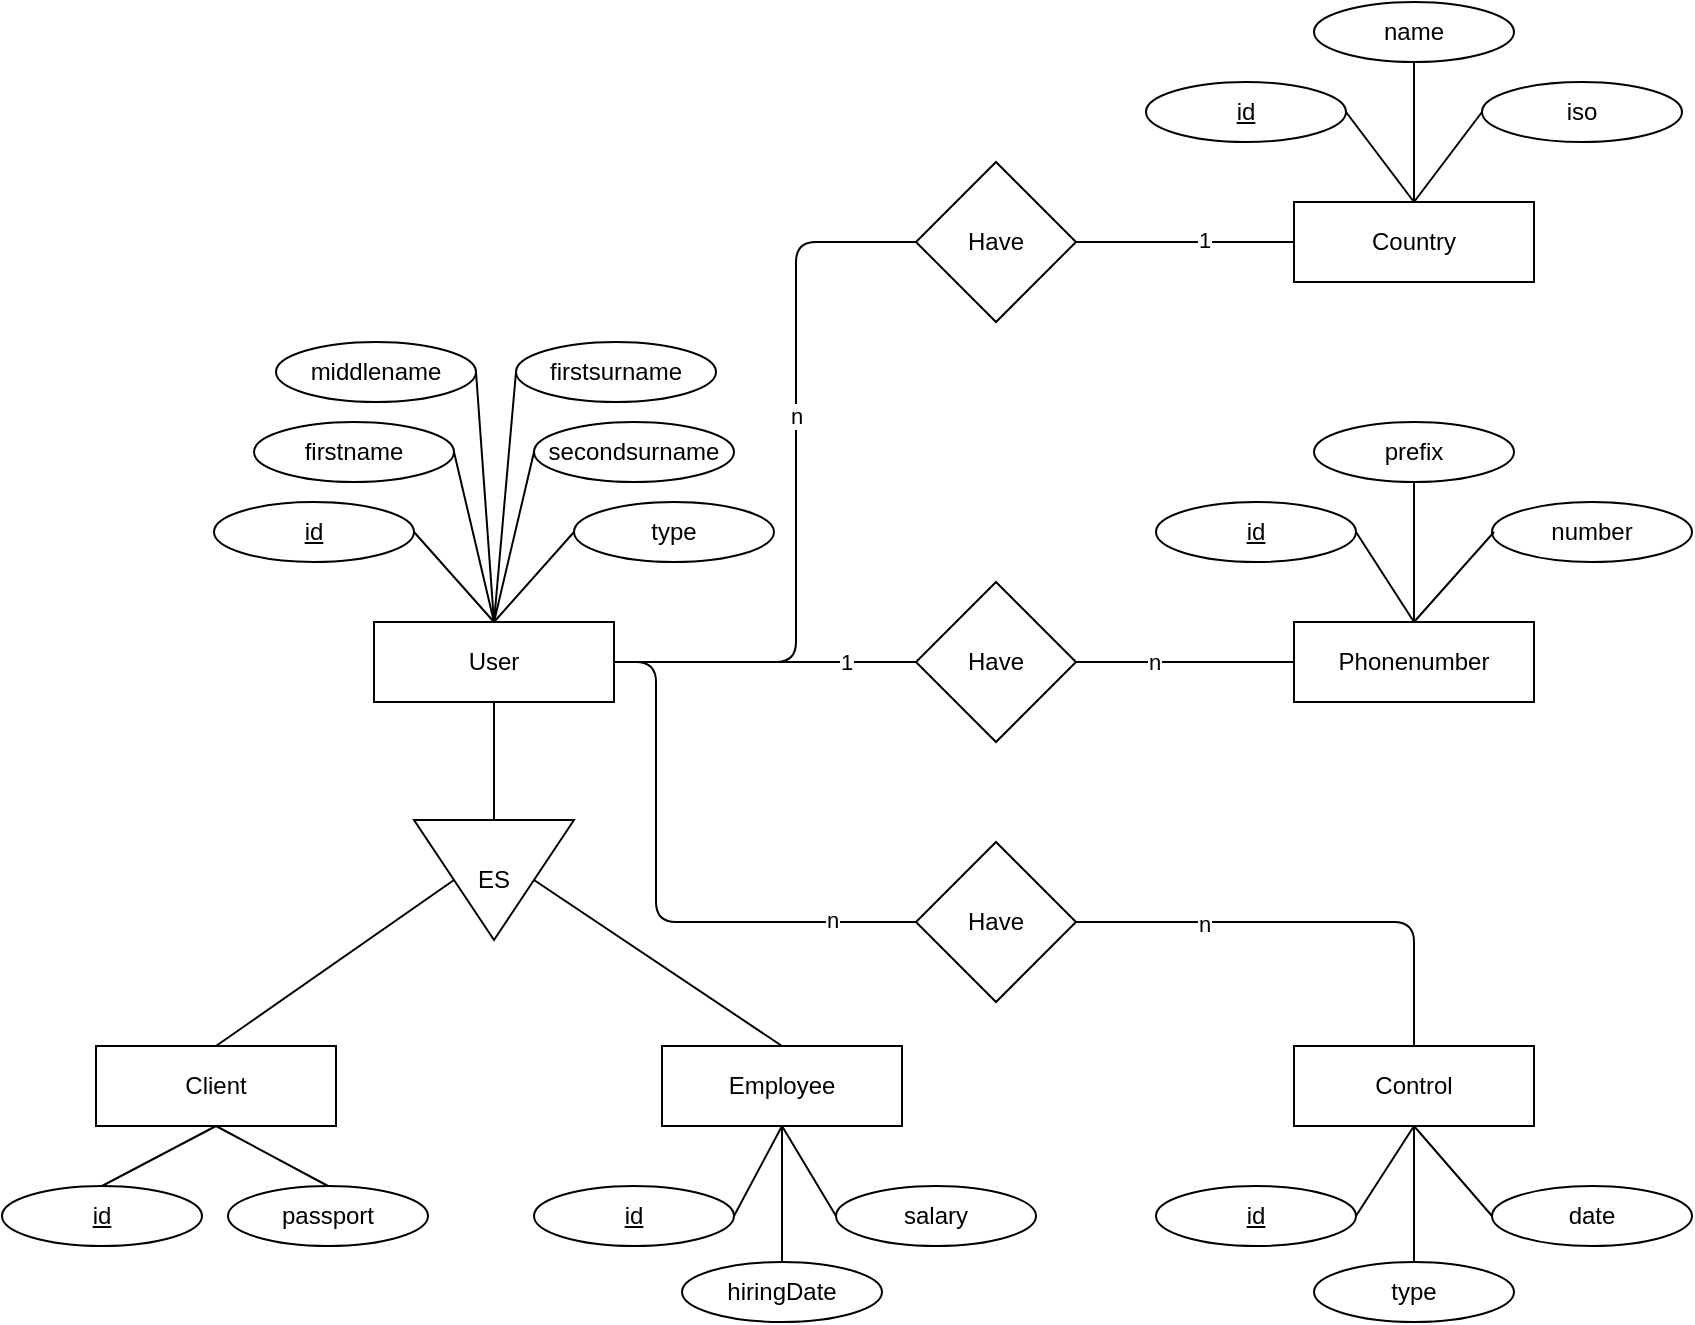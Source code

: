 <mxfile version="14.6.13" type="device"><diagram id="Wq0CHLYfJIVre40bN7Jn" name="Page-1"><mxGraphModel dx="1422" dy="822" grid="1" gridSize="10" guides="1" tooltips="1" connect="1" arrows="1" fold="1" page="1" pageScale="1" pageWidth="850" pageHeight="1100" math="0" shadow="0"><root><mxCell id="0"/><mxCell id="1" parent="0"/><mxCell id="gQcY6GeEsv4cqj9o24mt-2" value="&lt;u&gt;id&lt;/u&gt;" style="ellipse;whiteSpace=wrap;html=1;" parent="1" vertex="1"><mxGeometry x="109" y="260" width="100" height="30" as="geometry"/></mxCell><mxCell id="gQcY6GeEsv4cqj9o24mt-3" value="User" style="rounded=0;whiteSpace=wrap;html=1;" parent="1" vertex="1"><mxGeometry x="189" y="320" width="120" height="40" as="geometry"/></mxCell><mxCell id="gQcY6GeEsv4cqj9o24mt-4" value="firstname" style="ellipse;whiteSpace=wrap;html=1;" parent="1" vertex="1"><mxGeometry x="129" y="220" width="100" height="30" as="geometry"/></mxCell><mxCell id="gQcY6GeEsv4cqj9o24mt-5" value="middlename" style="ellipse;whiteSpace=wrap;html=1;" parent="1" vertex="1"><mxGeometry x="140" y="180" width="100" height="30" as="geometry"/></mxCell><mxCell id="gQcY6GeEsv4cqj9o24mt-6" value="type" style="ellipse;whiteSpace=wrap;html=1;" parent="1" vertex="1"><mxGeometry x="289" y="260" width="100" height="30" as="geometry"/></mxCell><mxCell id="gQcY6GeEsv4cqj9o24mt-7" value="Phonenumber" style="rounded=0;whiteSpace=wrap;html=1;" parent="1" vertex="1"><mxGeometry x="649" y="320" width="120" height="40" as="geometry"/></mxCell><mxCell id="gQcY6GeEsv4cqj9o24mt-8" value="&lt;u&gt;id&lt;/u&gt;" style="ellipse;whiteSpace=wrap;html=1;" parent="1" vertex="1"><mxGeometry x="580" y="260" width="100" height="30" as="geometry"/></mxCell><mxCell id="gQcY6GeEsv4cqj9o24mt-9" value="prefix" style="ellipse;whiteSpace=wrap;html=1;" parent="1" vertex="1"><mxGeometry x="659" y="220" width="100" height="30" as="geometry"/></mxCell><mxCell id="gQcY6GeEsv4cqj9o24mt-10" value="number" style="ellipse;whiteSpace=wrap;html=1;" parent="1" vertex="1"><mxGeometry x="748" y="260" width="100" height="30" as="geometry"/></mxCell><mxCell id="gQcY6GeEsv4cqj9o24mt-11" value="" style="endArrow=none;html=1;entryX=0.5;entryY=1;entryDx=0;entryDy=0;exitX=0.5;exitY=0;exitDx=0;exitDy=0;" parent="1" source="gQcY6GeEsv4cqj9o24mt-7" target="gQcY6GeEsv4cqj9o24mt-9" edge="1"><mxGeometry width="50" height="50" relative="1" as="geometry"><mxPoint x="769" y="450" as="sourcePoint"/><mxPoint x="819" y="400" as="targetPoint"/></mxGeometry></mxCell><mxCell id="gQcY6GeEsv4cqj9o24mt-12" value="" style="endArrow=none;html=1;entryX=1;entryY=0.5;entryDx=0;entryDy=0;exitX=0.5;exitY=0;exitDx=0;exitDy=0;" parent="1" source="gQcY6GeEsv4cqj9o24mt-7" target="gQcY6GeEsv4cqj9o24mt-8" edge="1"><mxGeometry width="50" height="50" relative="1" as="geometry"><mxPoint x="769" y="450" as="sourcePoint"/><mxPoint x="819" y="400" as="targetPoint"/></mxGeometry></mxCell><mxCell id="gQcY6GeEsv4cqj9o24mt-13" value="" style="endArrow=none;html=1;entryX=0;entryY=0.5;entryDx=0;entryDy=0;exitX=0.5;exitY=0;exitDx=0;exitDy=0;" parent="1" source="gQcY6GeEsv4cqj9o24mt-7" edge="1"><mxGeometry width="50" height="50" relative="1" as="geometry"><mxPoint x="769" y="450" as="sourcePoint"/><mxPoint x="749" y="275" as="targetPoint"/></mxGeometry></mxCell><mxCell id="gQcY6GeEsv4cqj9o24mt-14" value="" style="endArrow=none;html=1;entryX=1;entryY=0.5;entryDx=0;entryDy=0;exitX=0.5;exitY=0;exitDx=0;exitDy=0;" parent="1" source="gQcY6GeEsv4cqj9o24mt-3" target="gQcY6GeEsv4cqj9o24mt-5" edge="1"><mxGeometry width="50" height="50" relative="1" as="geometry"><mxPoint x="579" y="450" as="sourcePoint"/><mxPoint x="629" y="400" as="targetPoint"/></mxGeometry></mxCell><mxCell id="gQcY6GeEsv4cqj9o24mt-16" value="" style="endArrow=none;html=1;entryX=1;entryY=0.5;entryDx=0;entryDy=0;exitX=0.5;exitY=0;exitDx=0;exitDy=0;" parent="1" source="gQcY6GeEsv4cqj9o24mt-3" target="gQcY6GeEsv4cqj9o24mt-4" edge="1"><mxGeometry width="50" height="50" relative="1" as="geometry"><mxPoint x="579" y="450" as="sourcePoint"/><mxPoint x="629" y="400" as="targetPoint"/></mxGeometry></mxCell><mxCell id="gQcY6GeEsv4cqj9o24mt-18" value="" style="endArrow=none;html=1;entryX=0;entryY=0.5;entryDx=0;entryDy=0;exitX=0.5;exitY=0;exitDx=0;exitDy=0;" parent="1" source="gQcY6GeEsv4cqj9o24mt-3" target="gQcY6GeEsv4cqj9o24mt-6" edge="1"><mxGeometry width="50" height="50" relative="1" as="geometry"><mxPoint x="579" y="450" as="sourcePoint"/><mxPoint x="629" y="400" as="targetPoint"/></mxGeometry></mxCell><mxCell id="gQcY6GeEsv4cqj9o24mt-19" value="" style="endArrow=none;html=1;entryX=1;entryY=0.5;entryDx=0;entryDy=0;exitX=0.5;exitY=0;exitDx=0;exitDy=0;" parent="1" source="gQcY6GeEsv4cqj9o24mt-3" target="gQcY6GeEsv4cqj9o24mt-2" edge="1"><mxGeometry width="50" height="50" relative="1" as="geometry"><mxPoint x="579" y="450" as="sourcePoint"/><mxPoint x="629" y="400" as="targetPoint"/></mxGeometry></mxCell><mxCell id="gQcY6GeEsv4cqj9o24mt-26" value="ES" style="triangle;whiteSpace=wrap;html=1;direction=south;" parent="1" vertex="1"><mxGeometry x="209" y="419" width="80" height="60" as="geometry"/></mxCell><mxCell id="gQcY6GeEsv4cqj9o24mt-27" value="" style="endArrow=none;html=1;entryX=0.5;entryY=1;entryDx=0;entryDy=0;exitX=0;exitY=0.5;exitDx=0;exitDy=0;" parent="1" source="gQcY6GeEsv4cqj9o24mt-26" target="gQcY6GeEsv4cqj9o24mt-3" edge="1"><mxGeometry width="50" height="50" relative="1" as="geometry"><mxPoint x="579" y="450" as="sourcePoint"/><mxPoint x="629" y="400" as="targetPoint"/></mxGeometry></mxCell><mxCell id="gQcY6GeEsv4cqj9o24mt-28" value="Client" style="rounded=0;whiteSpace=wrap;html=1;" parent="1" vertex="1"><mxGeometry x="50" y="532" width="120" height="40" as="geometry"/></mxCell><mxCell id="gQcY6GeEsv4cqj9o24mt-29" value="Employee" style="rounded=0;whiteSpace=wrap;html=1;" parent="1" vertex="1"><mxGeometry x="333" y="532" width="120" height="40" as="geometry"/></mxCell><mxCell id="gQcY6GeEsv4cqj9o24mt-30" value="" style="endArrow=none;html=1;exitX=0.5;exitY=0;exitDx=0;exitDy=0;entryX=0.5;entryY=0;entryDx=0;entryDy=0;" parent="1" source="gQcY6GeEsv4cqj9o24mt-26" target="gQcY6GeEsv4cqj9o24mt-29" edge="1"><mxGeometry width="50" height="50" relative="1" as="geometry"><mxPoint x="579" y="450" as="sourcePoint"/><mxPoint x="629" y="400" as="targetPoint"/></mxGeometry></mxCell><mxCell id="gQcY6GeEsv4cqj9o24mt-31" value="" style="endArrow=none;html=1;entryX=0.5;entryY=1;entryDx=0;entryDy=0;exitX=0.5;exitY=0;exitDx=0;exitDy=0;" parent="1" source="gQcY6GeEsv4cqj9o24mt-28" target="gQcY6GeEsv4cqj9o24mt-26" edge="1"><mxGeometry width="50" height="50" relative="1" as="geometry"><mxPoint x="579" y="450" as="sourcePoint"/><mxPoint x="629" y="400" as="targetPoint"/></mxGeometry></mxCell><mxCell id="gQcY6GeEsv4cqj9o24mt-32" value="&lt;u&gt;id&lt;/u&gt;" style="ellipse;whiteSpace=wrap;html=1;" parent="1" vertex="1"><mxGeometry x="3" y="602" width="100" height="30" as="geometry"/></mxCell><mxCell id="gQcY6GeEsv4cqj9o24mt-33" value="passport" style="ellipse;whiteSpace=wrap;html=1;" parent="1" vertex="1"><mxGeometry x="116" y="602" width="100" height="30" as="geometry"/></mxCell><mxCell id="gQcY6GeEsv4cqj9o24mt-34" value="" style="endArrow=none;html=1;exitX=0.5;exitY=0;exitDx=0;exitDy=0;entryX=0.5;entryY=1;entryDx=0;entryDy=0;" parent="1" source="gQcY6GeEsv4cqj9o24mt-33" target="gQcY6GeEsv4cqj9o24mt-28" edge="1"><mxGeometry width="50" height="50" relative="1" as="geometry"><mxPoint x="540" y="412" as="sourcePoint"/><mxPoint x="590" y="362" as="targetPoint"/></mxGeometry></mxCell><mxCell id="gQcY6GeEsv4cqj9o24mt-35" value="" style="endArrow=none;html=1;exitX=0.5;exitY=0;exitDx=0;exitDy=0;" parent="1" source="gQcY6GeEsv4cqj9o24mt-32" edge="1"><mxGeometry width="50" height="50" relative="1" as="geometry"><mxPoint x="540" y="412" as="sourcePoint"/><mxPoint x="110" y="572" as="targetPoint"/></mxGeometry></mxCell><mxCell id="gQcY6GeEsv4cqj9o24mt-36" value="&lt;u&gt;id&lt;/u&gt;" style="ellipse;whiteSpace=wrap;html=1;" parent="1" vertex="1"><mxGeometry x="269" y="602" width="100" height="30" as="geometry"/></mxCell><mxCell id="gQcY6GeEsv4cqj9o24mt-37" value="salary" style="ellipse;whiteSpace=wrap;html=1;" parent="1" vertex="1"><mxGeometry x="420" y="602" width="100" height="30" as="geometry"/></mxCell><mxCell id="gQcY6GeEsv4cqj9o24mt-38" value="hiringDate" style="ellipse;whiteSpace=wrap;html=1;" parent="1" vertex="1"><mxGeometry x="343" y="640" width="100" height="30" as="geometry"/></mxCell><mxCell id="gQcY6GeEsv4cqj9o24mt-39" value="" style="endArrow=none;html=1;exitX=0.5;exitY=1;exitDx=0;exitDy=0;entryX=1;entryY=0.5;entryDx=0;entryDy=0;" parent="1" source="gQcY6GeEsv4cqj9o24mt-29" target="gQcY6GeEsv4cqj9o24mt-36" edge="1"><mxGeometry width="50" height="50" relative="1" as="geometry"><mxPoint x="520" y="450" as="sourcePoint"/><mxPoint x="570" y="400" as="targetPoint"/></mxGeometry></mxCell><mxCell id="gQcY6GeEsv4cqj9o24mt-40" value="" style="endArrow=none;html=1;exitX=0.5;exitY=1;exitDx=0;exitDy=0;entryX=0;entryY=0.5;entryDx=0;entryDy=0;" parent="1" source="gQcY6GeEsv4cqj9o24mt-29" target="gQcY6GeEsv4cqj9o24mt-37" edge="1"><mxGeometry width="50" height="50" relative="1" as="geometry"><mxPoint x="520" y="450" as="sourcePoint"/><mxPoint x="570" y="400" as="targetPoint"/></mxGeometry></mxCell><mxCell id="gQcY6GeEsv4cqj9o24mt-41" value="" style="endArrow=none;html=1;exitX=0.5;exitY=1;exitDx=0;exitDy=0;entryX=0.5;entryY=0;entryDx=0;entryDy=0;" parent="1" source="gQcY6GeEsv4cqj9o24mt-29" target="gQcY6GeEsv4cqj9o24mt-38" edge="1"><mxGeometry width="50" height="50" relative="1" as="geometry"><mxPoint x="520" y="450" as="sourcePoint"/><mxPoint x="570" y="400" as="targetPoint"/></mxGeometry></mxCell><mxCell id="gQcY6GeEsv4cqj9o24mt-42" value="secondsurname" style="ellipse;whiteSpace=wrap;html=1;" parent="1" vertex="1"><mxGeometry x="269" y="220" width="100" height="30" as="geometry"/></mxCell><mxCell id="gQcY6GeEsv4cqj9o24mt-43" value="" style="endArrow=none;html=1;entryX=0;entryY=0.5;entryDx=0;entryDy=0;exitX=0.5;exitY=0;exitDx=0;exitDy=0;" parent="1" source="gQcY6GeEsv4cqj9o24mt-3" target="gQcY6GeEsv4cqj9o24mt-42" edge="1"><mxGeometry width="50" height="50" relative="1" as="geometry"><mxPoint x="520" y="450" as="sourcePoint"/><mxPoint x="570" y="400" as="targetPoint"/></mxGeometry></mxCell><mxCell id="gQcY6GeEsv4cqj9o24mt-44" value="firstsurname" style="ellipse;whiteSpace=wrap;html=1;" parent="1" vertex="1"><mxGeometry x="260" y="180" width="100" height="30" as="geometry"/></mxCell><mxCell id="Lnd-TE6-jVAw9PYNV90m-1" value="Have" style="rhombus;whiteSpace=wrap;html=1;" vertex="1" parent="1"><mxGeometry x="460" y="300" width="80" height="80" as="geometry"/></mxCell><mxCell id="Lnd-TE6-jVAw9PYNV90m-2" value="" style="endArrow=none;html=1;entryX=0;entryY=0.5;entryDx=0;entryDy=0;exitX=1;exitY=0.5;exitDx=0;exitDy=0;" edge="1" parent="1" source="Lnd-TE6-jVAw9PYNV90m-1" target="gQcY6GeEsv4cqj9o24mt-7"><mxGeometry width="50" height="50" relative="1" as="geometry"><mxPoint x="603" y="340" as="sourcePoint"/><mxPoint x="724" y="400" as="targetPoint"/></mxGeometry></mxCell><mxCell id="Lnd-TE6-jVAw9PYNV90m-4" value="n" style="edgeLabel;html=1;align=center;verticalAlign=middle;resizable=0;points=[];" vertex="1" connectable="0" parent="Lnd-TE6-jVAw9PYNV90m-2"><mxGeometry x="-0.211" y="-2" relative="1" as="geometry"><mxPoint x="-4" y="-2" as="offset"/></mxGeometry></mxCell><mxCell id="Lnd-TE6-jVAw9PYNV90m-3" value="" style="endArrow=none;html=1;entryX=1;entryY=0.5;entryDx=0;entryDy=0;exitX=0;exitY=0.5;exitDx=0;exitDy=0;" edge="1" parent="1" source="Lnd-TE6-jVAw9PYNV90m-1" target="gQcY6GeEsv4cqj9o24mt-3"><mxGeometry width="50" height="50" relative="1" as="geometry"><mxPoint x="570" y="450" as="sourcePoint"/><mxPoint x="620" y="400" as="targetPoint"/></mxGeometry></mxCell><mxCell id="Lnd-TE6-jVAw9PYNV90m-5" value="1" style="edgeLabel;html=1;align=center;verticalAlign=middle;resizable=0;points=[];" vertex="1" connectable="0" parent="Lnd-TE6-jVAw9PYNV90m-3"><mxGeometry x="0.287" relative="1" as="geometry"><mxPoint x="62" as="offset"/></mxGeometry></mxCell><mxCell id="Lnd-TE6-jVAw9PYNV90m-6" value="Control" style="rounded=0;whiteSpace=wrap;html=1;" vertex="1" parent="1"><mxGeometry x="649" y="532" width="120" height="40" as="geometry"/></mxCell><mxCell id="Lnd-TE6-jVAw9PYNV90m-7" value="Have" style="rhombus;whiteSpace=wrap;html=1;" vertex="1" parent="1"><mxGeometry x="460" y="430" width="80" height="80" as="geometry"/></mxCell><mxCell id="Lnd-TE6-jVAw9PYNV90m-8" value="" style="endArrow=none;html=1;exitX=1;exitY=0.5;exitDx=0;exitDy=0;entryX=0.5;entryY=0;entryDx=0;entryDy=0;" edge="1" parent="1" source="Lnd-TE6-jVAw9PYNV90m-7" target="Lnd-TE6-jVAw9PYNV90m-6"><mxGeometry width="50" height="50" relative="1" as="geometry"><mxPoint x="570" y="450" as="sourcePoint"/><mxPoint x="620" y="400" as="targetPoint"/><Array as="points"><mxPoint x="709" y="470"/></Array></mxGeometry></mxCell><mxCell id="Lnd-TE6-jVAw9PYNV90m-16" value="n" style="edgeLabel;html=1;align=center;verticalAlign=middle;resizable=0;points=[];" vertex="1" connectable="0" parent="Lnd-TE6-jVAw9PYNV90m-8"><mxGeometry x="-0.446" y="-1" relative="1" as="geometry"><mxPoint as="offset"/></mxGeometry></mxCell><mxCell id="Lnd-TE6-jVAw9PYNV90m-9" value="" style="endArrow=none;html=1;entryX=1;entryY=0.5;entryDx=0;entryDy=0;exitX=0;exitY=0.5;exitDx=0;exitDy=0;" edge="1" parent="1" source="Lnd-TE6-jVAw9PYNV90m-7" target="gQcY6GeEsv4cqj9o24mt-3"><mxGeometry width="50" height="50" relative="1" as="geometry"><mxPoint x="570" y="450" as="sourcePoint"/><mxPoint x="620" y="400" as="targetPoint"/><Array as="points"><mxPoint x="330" y="470"/><mxPoint x="330" y="340"/></Array></mxGeometry></mxCell><mxCell id="Lnd-TE6-jVAw9PYNV90m-17" value="n" style="edgeLabel;html=1;align=center;verticalAlign=middle;resizable=0;points=[];" vertex="1" connectable="0" parent="Lnd-TE6-jVAw9PYNV90m-9"><mxGeometry x="-0.701" y="-1" relative="1" as="geometry"><mxPoint as="offset"/></mxGeometry></mxCell><mxCell id="Lnd-TE6-jVAw9PYNV90m-10" value="&lt;u&gt;id&lt;/u&gt;" style="ellipse;whiteSpace=wrap;html=1;" vertex="1" parent="1"><mxGeometry x="580" y="602" width="100" height="30" as="geometry"/></mxCell><mxCell id="Lnd-TE6-jVAw9PYNV90m-11" value="date" style="ellipse;whiteSpace=wrap;html=1;" vertex="1" parent="1"><mxGeometry x="748" y="602" width="100" height="30" as="geometry"/></mxCell><mxCell id="Lnd-TE6-jVAw9PYNV90m-12" value="" style="endArrow=none;html=1;entryX=0.5;entryY=1;entryDx=0;entryDy=0;exitX=1;exitY=0.5;exitDx=0;exitDy=0;" edge="1" parent="1" source="Lnd-TE6-jVAw9PYNV90m-10" target="Lnd-TE6-jVAw9PYNV90m-6"><mxGeometry width="50" height="50" relative="1" as="geometry"><mxPoint x="570" y="450" as="sourcePoint"/><mxPoint x="620" y="400" as="targetPoint"/></mxGeometry></mxCell><mxCell id="Lnd-TE6-jVAw9PYNV90m-13" value="" style="endArrow=none;html=1;entryX=0;entryY=0.5;entryDx=0;entryDy=0;exitX=0.5;exitY=1;exitDx=0;exitDy=0;" edge="1" parent="1" source="Lnd-TE6-jVAw9PYNV90m-6" target="Lnd-TE6-jVAw9PYNV90m-11"><mxGeometry width="50" height="50" relative="1" as="geometry"><mxPoint x="570" y="450" as="sourcePoint"/><mxPoint x="620" y="400" as="targetPoint"/></mxGeometry></mxCell><mxCell id="Lnd-TE6-jVAw9PYNV90m-14" value="type" style="ellipse;whiteSpace=wrap;html=1;" vertex="1" parent="1"><mxGeometry x="659" y="640" width="100" height="30" as="geometry"/></mxCell><mxCell id="Lnd-TE6-jVAw9PYNV90m-15" value="" style="endArrow=none;html=1;entryX=0.5;entryY=1;entryDx=0;entryDy=0;exitX=0.5;exitY=0;exitDx=0;exitDy=0;" edge="1" parent="1" source="Lnd-TE6-jVAw9PYNV90m-14" target="Lnd-TE6-jVAw9PYNV90m-6"><mxGeometry width="50" height="50" relative="1" as="geometry"><mxPoint x="570" y="450" as="sourcePoint"/><mxPoint x="620" y="400" as="targetPoint"/></mxGeometry></mxCell><mxCell id="Lnd-TE6-jVAw9PYNV90m-18" value="" style="endArrow=none;html=1;entryX=0.5;entryY=0;entryDx=0;entryDy=0;exitX=0;exitY=0.5;exitDx=0;exitDy=0;" edge="1" parent="1" source="gQcY6GeEsv4cqj9o24mt-44" target="gQcY6GeEsv4cqj9o24mt-3"><mxGeometry width="50" height="50" relative="1" as="geometry"><mxPoint x="570" y="450" as="sourcePoint"/><mxPoint x="620" y="400" as="targetPoint"/></mxGeometry></mxCell><mxCell id="Lnd-TE6-jVAw9PYNV90m-19" value="Country" style="rounded=0;whiteSpace=wrap;html=1;" vertex="1" parent="1"><mxGeometry x="649" y="110" width="120" height="40" as="geometry"/></mxCell><mxCell id="Lnd-TE6-jVAw9PYNV90m-20" value="Have" style="rhombus;whiteSpace=wrap;html=1;" vertex="1" parent="1"><mxGeometry x="460" y="90" width="80" height="80" as="geometry"/></mxCell><mxCell id="Lnd-TE6-jVAw9PYNV90m-21" value="" style="endArrow=none;html=1;entryX=0;entryY=0.5;entryDx=0;entryDy=0;exitX=1;exitY=0.5;exitDx=0;exitDy=0;" edge="1" parent="1" source="Lnd-TE6-jVAw9PYNV90m-20" target="Lnd-TE6-jVAw9PYNV90m-19"><mxGeometry width="50" height="50" relative="1" as="geometry"><mxPoint x="570" y="450" as="sourcePoint"/><mxPoint x="620" y="400" as="targetPoint"/></mxGeometry></mxCell><mxCell id="Lnd-TE6-jVAw9PYNV90m-29" value="1" style="edgeLabel;html=1;align=center;verticalAlign=middle;resizable=0;points=[];" vertex="1" connectable="0" parent="Lnd-TE6-jVAw9PYNV90m-21"><mxGeometry x="0.174" y="1" relative="1" as="geometry"><mxPoint as="offset"/></mxGeometry></mxCell><mxCell id="Lnd-TE6-jVAw9PYNV90m-22" value="&lt;u&gt;id&lt;/u&gt;" style="ellipse;whiteSpace=wrap;html=1;" vertex="1" parent="1"><mxGeometry x="575" y="50" width="100" height="30" as="geometry"/></mxCell><mxCell id="Lnd-TE6-jVAw9PYNV90m-23" value="name" style="ellipse;whiteSpace=wrap;html=1;" vertex="1" parent="1"><mxGeometry x="659" y="10" width="100" height="30" as="geometry"/></mxCell><mxCell id="Lnd-TE6-jVAw9PYNV90m-24" value="iso" style="ellipse;whiteSpace=wrap;html=1;" vertex="1" parent="1"><mxGeometry x="743" y="50" width="100" height="30" as="geometry"/></mxCell><mxCell id="Lnd-TE6-jVAw9PYNV90m-25" value="" style="endArrow=none;html=1;entryX=0.5;entryY=1;entryDx=0;entryDy=0;exitX=0.5;exitY=0;exitDx=0;exitDy=0;" edge="1" parent="1" source="Lnd-TE6-jVAw9PYNV90m-19" target="Lnd-TE6-jVAw9PYNV90m-23"><mxGeometry width="50" height="50" relative="1" as="geometry"><mxPoint x="570" y="450" as="sourcePoint"/><mxPoint x="620" y="400" as="targetPoint"/></mxGeometry></mxCell><mxCell id="Lnd-TE6-jVAw9PYNV90m-26" value="" style="endArrow=none;html=1;entryX=1;entryY=0.5;entryDx=0;entryDy=0;exitX=0.5;exitY=0;exitDx=0;exitDy=0;" edge="1" parent="1" source="Lnd-TE6-jVAw9PYNV90m-19" target="Lnd-TE6-jVAw9PYNV90m-22"><mxGeometry width="50" height="50" relative="1" as="geometry"><mxPoint x="570" y="450" as="sourcePoint"/><mxPoint x="620" y="400" as="targetPoint"/></mxGeometry></mxCell><mxCell id="Lnd-TE6-jVAw9PYNV90m-27" value="" style="endArrow=none;html=1;entryX=0;entryY=0.5;entryDx=0;entryDy=0;exitX=0.5;exitY=0;exitDx=0;exitDy=0;" edge="1" parent="1" source="Lnd-TE6-jVAw9PYNV90m-19" target="Lnd-TE6-jVAw9PYNV90m-24"><mxGeometry width="50" height="50" relative="1" as="geometry"><mxPoint x="570" y="450" as="sourcePoint"/><mxPoint x="620" y="400" as="targetPoint"/></mxGeometry></mxCell><mxCell id="Lnd-TE6-jVAw9PYNV90m-28" value="" style="endArrow=none;html=1;entryX=0;entryY=0.5;entryDx=0;entryDy=0;exitX=1;exitY=0.5;exitDx=0;exitDy=0;" edge="1" parent="1" source="gQcY6GeEsv4cqj9o24mt-3" target="Lnd-TE6-jVAw9PYNV90m-20"><mxGeometry width="50" height="50" relative="1" as="geometry"><mxPoint x="570" y="450" as="sourcePoint"/><mxPoint x="620" y="400" as="targetPoint"/><Array as="points"><mxPoint x="400" y="340"/><mxPoint x="400" y="130"/></Array></mxGeometry></mxCell><mxCell id="Lnd-TE6-jVAw9PYNV90m-32" value="n" style="edgeLabel;html=1;align=center;verticalAlign=middle;resizable=0;points=[];" vertex="1" connectable="0" parent="Lnd-TE6-jVAw9PYNV90m-28"><mxGeometry x="0.186" relative="1" as="geometry"><mxPoint as="offset"/></mxGeometry></mxCell></root></mxGraphModel></diagram></mxfile>